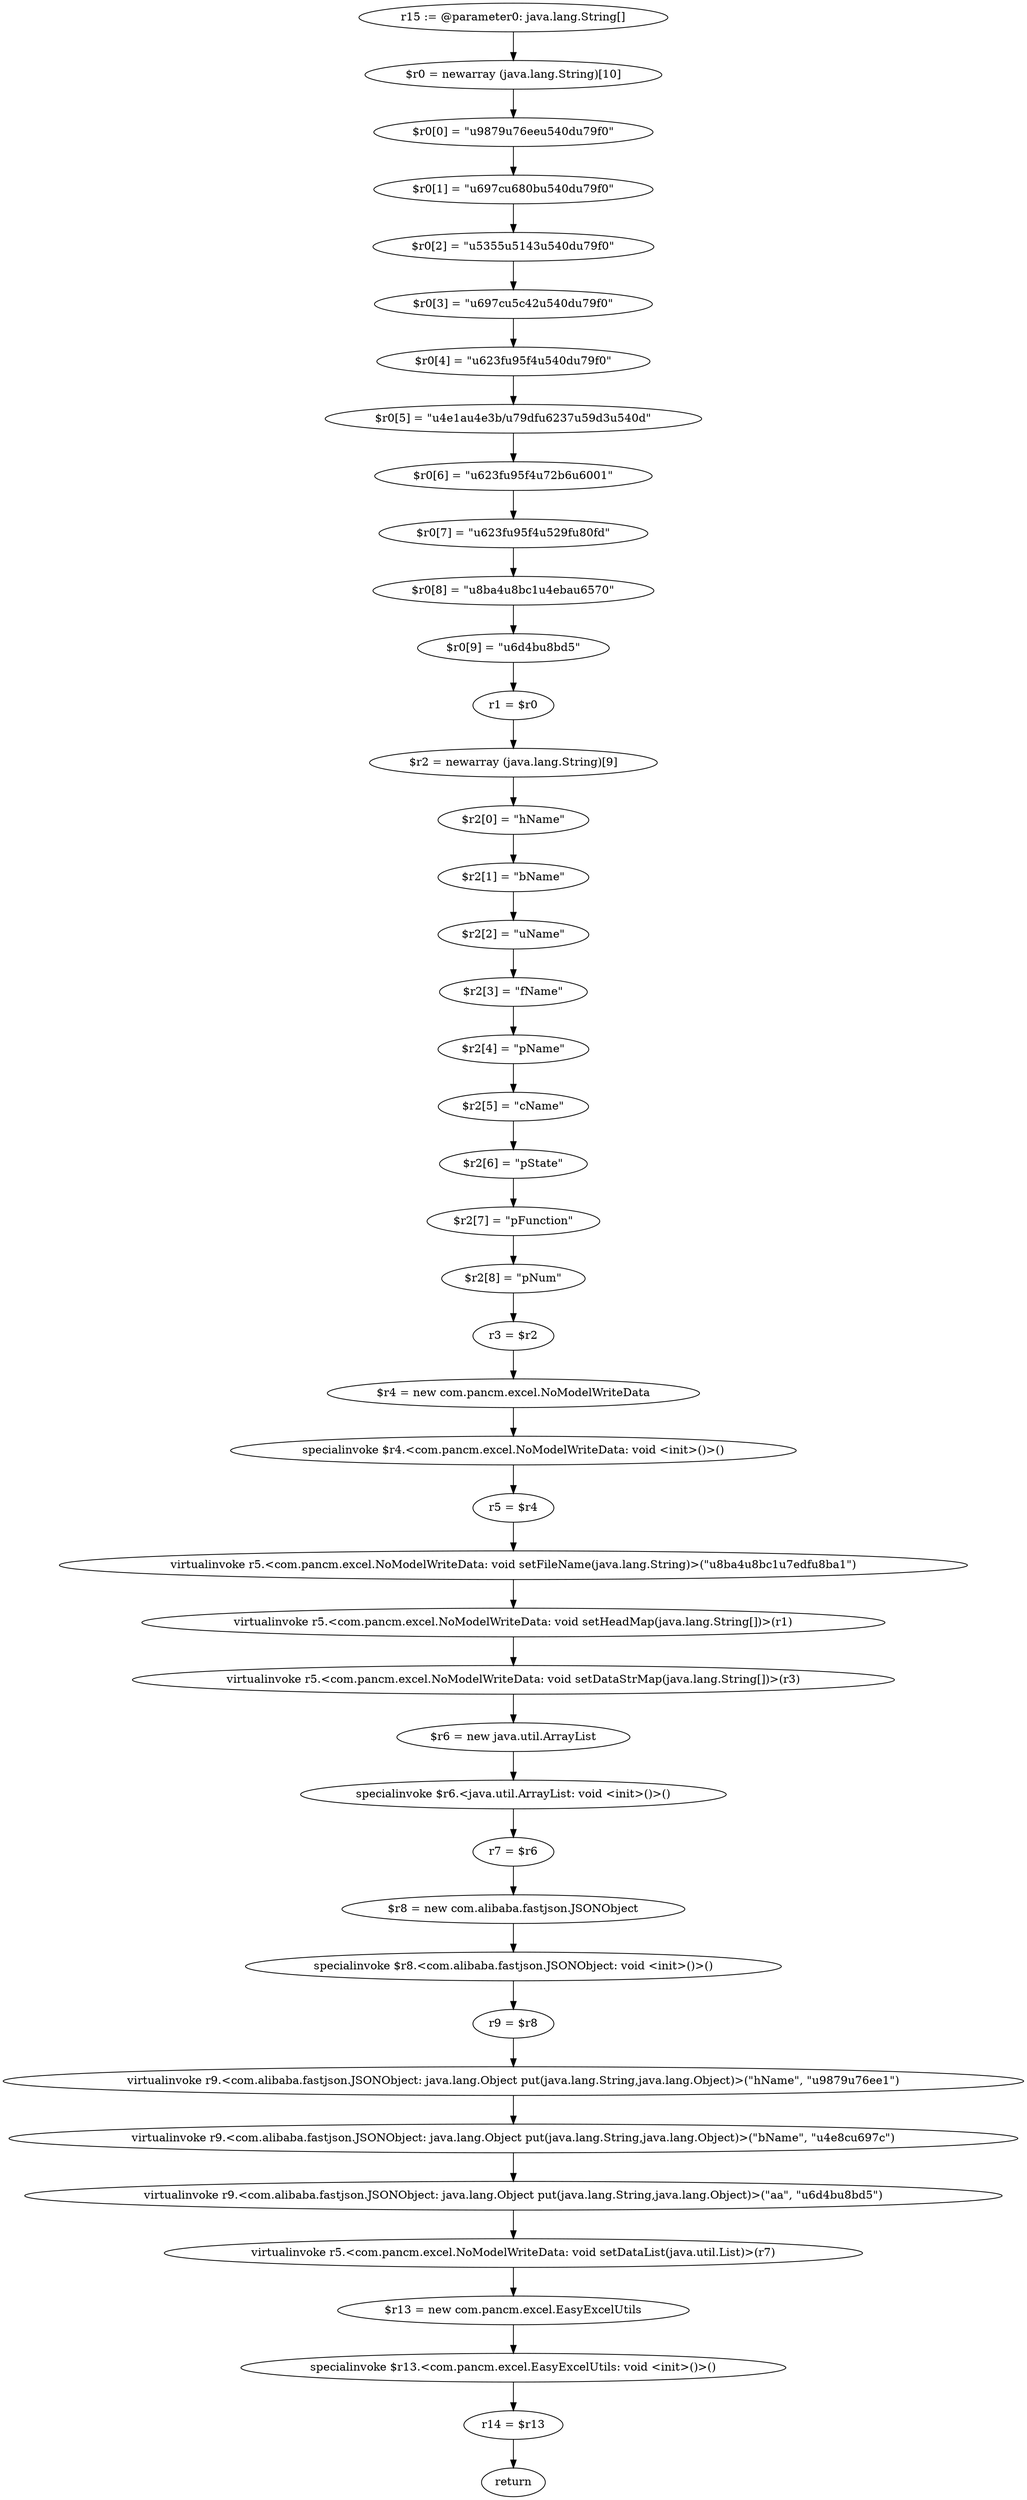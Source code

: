 digraph "unitGraph" {
    "r15 := @parameter0: java.lang.String[]"
    "$r0 = newarray (java.lang.String)[10]"
    "$r0[0] = \"\u9879\u76ee\u540d\u79f0\""
    "$r0[1] = \"\u697c\u680b\u540d\u79f0\""
    "$r0[2] = \"\u5355\u5143\u540d\u79f0\""
    "$r0[3] = \"\u697c\u5c42\u540d\u79f0\""
    "$r0[4] = \"\u623f\u95f4\u540d\u79f0\""
    "$r0[5] = \"\u4e1a\u4e3b/\u79df\u6237\u59d3\u540d\""
    "$r0[6] = \"\u623f\u95f4\u72b6\u6001\""
    "$r0[7] = \"\u623f\u95f4\u529f\u80fd\""
    "$r0[8] = \"\u8ba4\u8bc1\u4eba\u6570\""
    "$r0[9] = \"\u6d4b\u8bd5\""
    "r1 = $r0"
    "$r2 = newarray (java.lang.String)[9]"
    "$r2[0] = \"hName\""
    "$r2[1] = \"bName\""
    "$r2[2] = \"uName\""
    "$r2[3] = \"fName\""
    "$r2[4] = \"pName\""
    "$r2[5] = \"cName\""
    "$r2[6] = \"pState\""
    "$r2[7] = \"pFunction\""
    "$r2[8] = \"pNum\""
    "r3 = $r2"
    "$r4 = new com.pancm.excel.NoModelWriteData"
    "specialinvoke $r4.<com.pancm.excel.NoModelWriteData: void <init>()>()"
    "r5 = $r4"
    "virtualinvoke r5.<com.pancm.excel.NoModelWriteData: void setFileName(java.lang.String)>(\"\u8ba4\u8bc1\u7edf\u8ba1\")"
    "virtualinvoke r5.<com.pancm.excel.NoModelWriteData: void setHeadMap(java.lang.String[])>(r1)"
    "virtualinvoke r5.<com.pancm.excel.NoModelWriteData: void setDataStrMap(java.lang.String[])>(r3)"
    "$r6 = new java.util.ArrayList"
    "specialinvoke $r6.<java.util.ArrayList: void <init>()>()"
    "r7 = $r6"
    "$r8 = new com.alibaba.fastjson.JSONObject"
    "specialinvoke $r8.<com.alibaba.fastjson.JSONObject: void <init>()>()"
    "r9 = $r8"
    "virtualinvoke r9.<com.alibaba.fastjson.JSONObject: java.lang.Object put(java.lang.String,java.lang.Object)>(\"hName\", \"\u9879\u76ee1\")"
    "virtualinvoke r9.<com.alibaba.fastjson.JSONObject: java.lang.Object put(java.lang.String,java.lang.Object)>(\"bName\", \"\u4e8c\u697c\")"
    "virtualinvoke r9.<com.alibaba.fastjson.JSONObject: java.lang.Object put(java.lang.String,java.lang.Object)>(\"aa\", \"\u6d4b\u8bd5\")"
    "virtualinvoke r5.<com.pancm.excel.NoModelWriteData: void setDataList(java.util.List)>(r7)"
    "$r13 = new com.pancm.excel.EasyExcelUtils"
    "specialinvoke $r13.<com.pancm.excel.EasyExcelUtils: void <init>()>()"
    "r14 = $r13"
    "return"
    "r15 := @parameter0: java.lang.String[]"->"$r0 = newarray (java.lang.String)[10]";
    "$r0 = newarray (java.lang.String)[10]"->"$r0[0] = \"\u9879\u76ee\u540d\u79f0\"";
    "$r0[0] = \"\u9879\u76ee\u540d\u79f0\""->"$r0[1] = \"\u697c\u680b\u540d\u79f0\"";
    "$r0[1] = \"\u697c\u680b\u540d\u79f0\""->"$r0[2] = \"\u5355\u5143\u540d\u79f0\"";
    "$r0[2] = \"\u5355\u5143\u540d\u79f0\""->"$r0[3] = \"\u697c\u5c42\u540d\u79f0\"";
    "$r0[3] = \"\u697c\u5c42\u540d\u79f0\""->"$r0[4] = \"\u623f\u95f4\u540d\u79f0\"";
    "$r0[4] = \"\u623f\u95f4\u540d\u79f0\""->"$r0[5] = \"\u4e1a\u4e3b/\u79df\u6237\u59d3\u540d\"";
    "$r0[5] = \"\u4e1a\u4e3b/\u79df\u6237\u59d3\u540d\""->"$r0[6] = \"\u623f\u95f4\u72b6\u6001\"";
    "$r0[6] = \"\u623f\u95f4\u72b6\u6001\""->"$r0[7] = \"\u623f\u95f4\u529f\u80fd\"";
    "$r0[7] = \"\u623f\u95f4\u529f\u80fd\""->"$r0[8] = \"\u8ba4\u8bc1\u4eba\u6570\"";
    "$r0[8] = \"\u8ba4\u8bc1\u4eba\u6570\""->"$r0[9] = \"\u6d4b\u8bd5\"";
    "$r0[9] = \"\u6d4b\u8bd5\""->"r1 = $r0";
    "r1 = $r0"->"$r2 = newarray (java.lang.String)[9]";
    "$r2 = newarray (java.lang.String)[9]"->"$r2[0] = \"hName\"";
    "$r2[0] = \"hName\""->"$r2[1] = \"bName\"";
    "$r2[1] = \"bName\""->"$r2[2] = \"uName\"";
    "$r2[2] = \"uName\""->"$r2[3] = \"fName\"";
    "$r2[3] = \"fName\""->"$r2[4] = \"pName\"";
    "$r2[4] = \"pName\""->"$r2[5] = \"cName\"";
    "$r2[5] = \"cName\""->"$r2[6] = \"pState\"";
    "$r2[6] = \"pState\""->"$r2[7] = \"pFunction\"";
    "$r2[7] = \"pFunction\""->"$r2[8] = \"pNum\"";
    "$r2[8] = \"pNum\""->"r3 = $r2";
    "r3 = $r2"->"$r4 = new com.pancm.excel.NoModelWriteData";
    "$r4 = new com.pancm.excel.NoModelWriteData"->"specialinvoke $r4.<com.pancm.excel.NoModelWriteData: void <init>()>()";
    "specialinvoke $r4.<com.pancm.excel.NoModelWriteData: void <init>()>()"->"r5 = $r4";
    "r5 = $r4"->"virtualinvoke r5.<com.pancm.excel.NoModelWriteData: void setFileName(java.lang.String)>(\"\u8ba4\u8bc1\u7edf\u8ba1\")";
    "virtualinvoke r5.<com.pancm.excel.NoModelWriteData: void setFileName(java.lang.String)>(\"\u8ba4\u8bc1\u7edf\u8ba1\")"->"virtualinvoke r5.<com.pancm.excel.NoModelWriteData: void setHeadMap(java.lang.String[])>(r1)";
    "virtualinvoke r5.<com.pancm.excel.NoModelWriteData: void setHeadMap(java.lang.String[])>(r1)"->"virtualinvoke r5.<com.pancm.excel.NoModelWriteData: void setDataStrMap(java.lang.String[])>(r3)";
    "virtualinvoke r5.<com.pancm.excel.NoModelWriteData: void setDataStrMap(java.lang.String[])>(r3)"->"$r6 = new java.util.ArrayList";
    "$r6 = new java.util.ArrayList"->"specialinvoke $r6.<java.util.ArrayList: void <init>()>()";
    "specialinvoke $r6.<java.util.ArrayList: void <init>()>()"->"r7 = $r6";
    "r7 = $r6"->"$r8 = new com.alibaba.fastjson.JSONObject";
    "$r8 = new com.alibaba.fastjson.JSONObject"->"specialinvoke $r8.<com.alibaba.fastjson.JSONObject: void <init>()>()";
    "specialinvoke $r8.<com.alibaba.fastjson.JSONObject: void <init>()>()"->"r9 = $r8";
    "r9 = $r8"->"virtualinvoke r9.<com.alibaba.fastjson.JSONObject: java.lang.Object put(java.lang.String,java.lang.Object)>(\"hName\", \"\u9879\u76ee1\")";
    "virtualinvoke r9.<com.alibaba.fastjson.JSONObject: java.lang.Object put(java.lang.String,java.lang.Object)>(\"hName\", \"\u9879\u76ee1\")"->"virtualinvoke r9.<com.alibaba.fastjson.JSONObject: java.lang.Object put(java.lang.String,java.lang.Object)>(\"bName\", \"\u4e8c\u697c\")";
    "virtualinvoke r9.<com.alibaba.fastjson.JSONObject: java.lang.Object put(java.lang.String,java.lang.Object)>(\"bName\", \"\u4e8c\u697c\")"->"virtualinvoke r9.<com.alibaba.fastjson.JSONObject: java.lang.Object put(java.lang.String,java.lang.Object)>(\"aa\", \"\u6d4b\u8bd5\")";
    "virtualinvoke r9.<com.alibaba.fastjson.JSONObject: java.lang.Object put(java.lang.String,java.lang.Object)>(\"aa\", \"\u6d4b\u8bd5\")"->"virtualinvoke r5.<com.pancm.excel.NoModelWriteData: void setDataList(java.util.List)>(r7)";
    "virtualinvoke r5.<com.pancm.excel.NoModelWriteData: void setDataList(java.util.List)>(r7)"->"$r13 = new com.pancm.excel.EasyExcelUtils";
    "$r13 = new com.pancm.excel.EasyExcelUtils"->"specialinvoke $r13.<com.pancm.excel.EasyExcelUtils: void <init>()>()";
    "specialinvoke $r13.<com.pancm.excel.EasyExcelUtils: void <init>()>()"->"r14 = $r13";
    "r14 = $r13"->"return";
}
